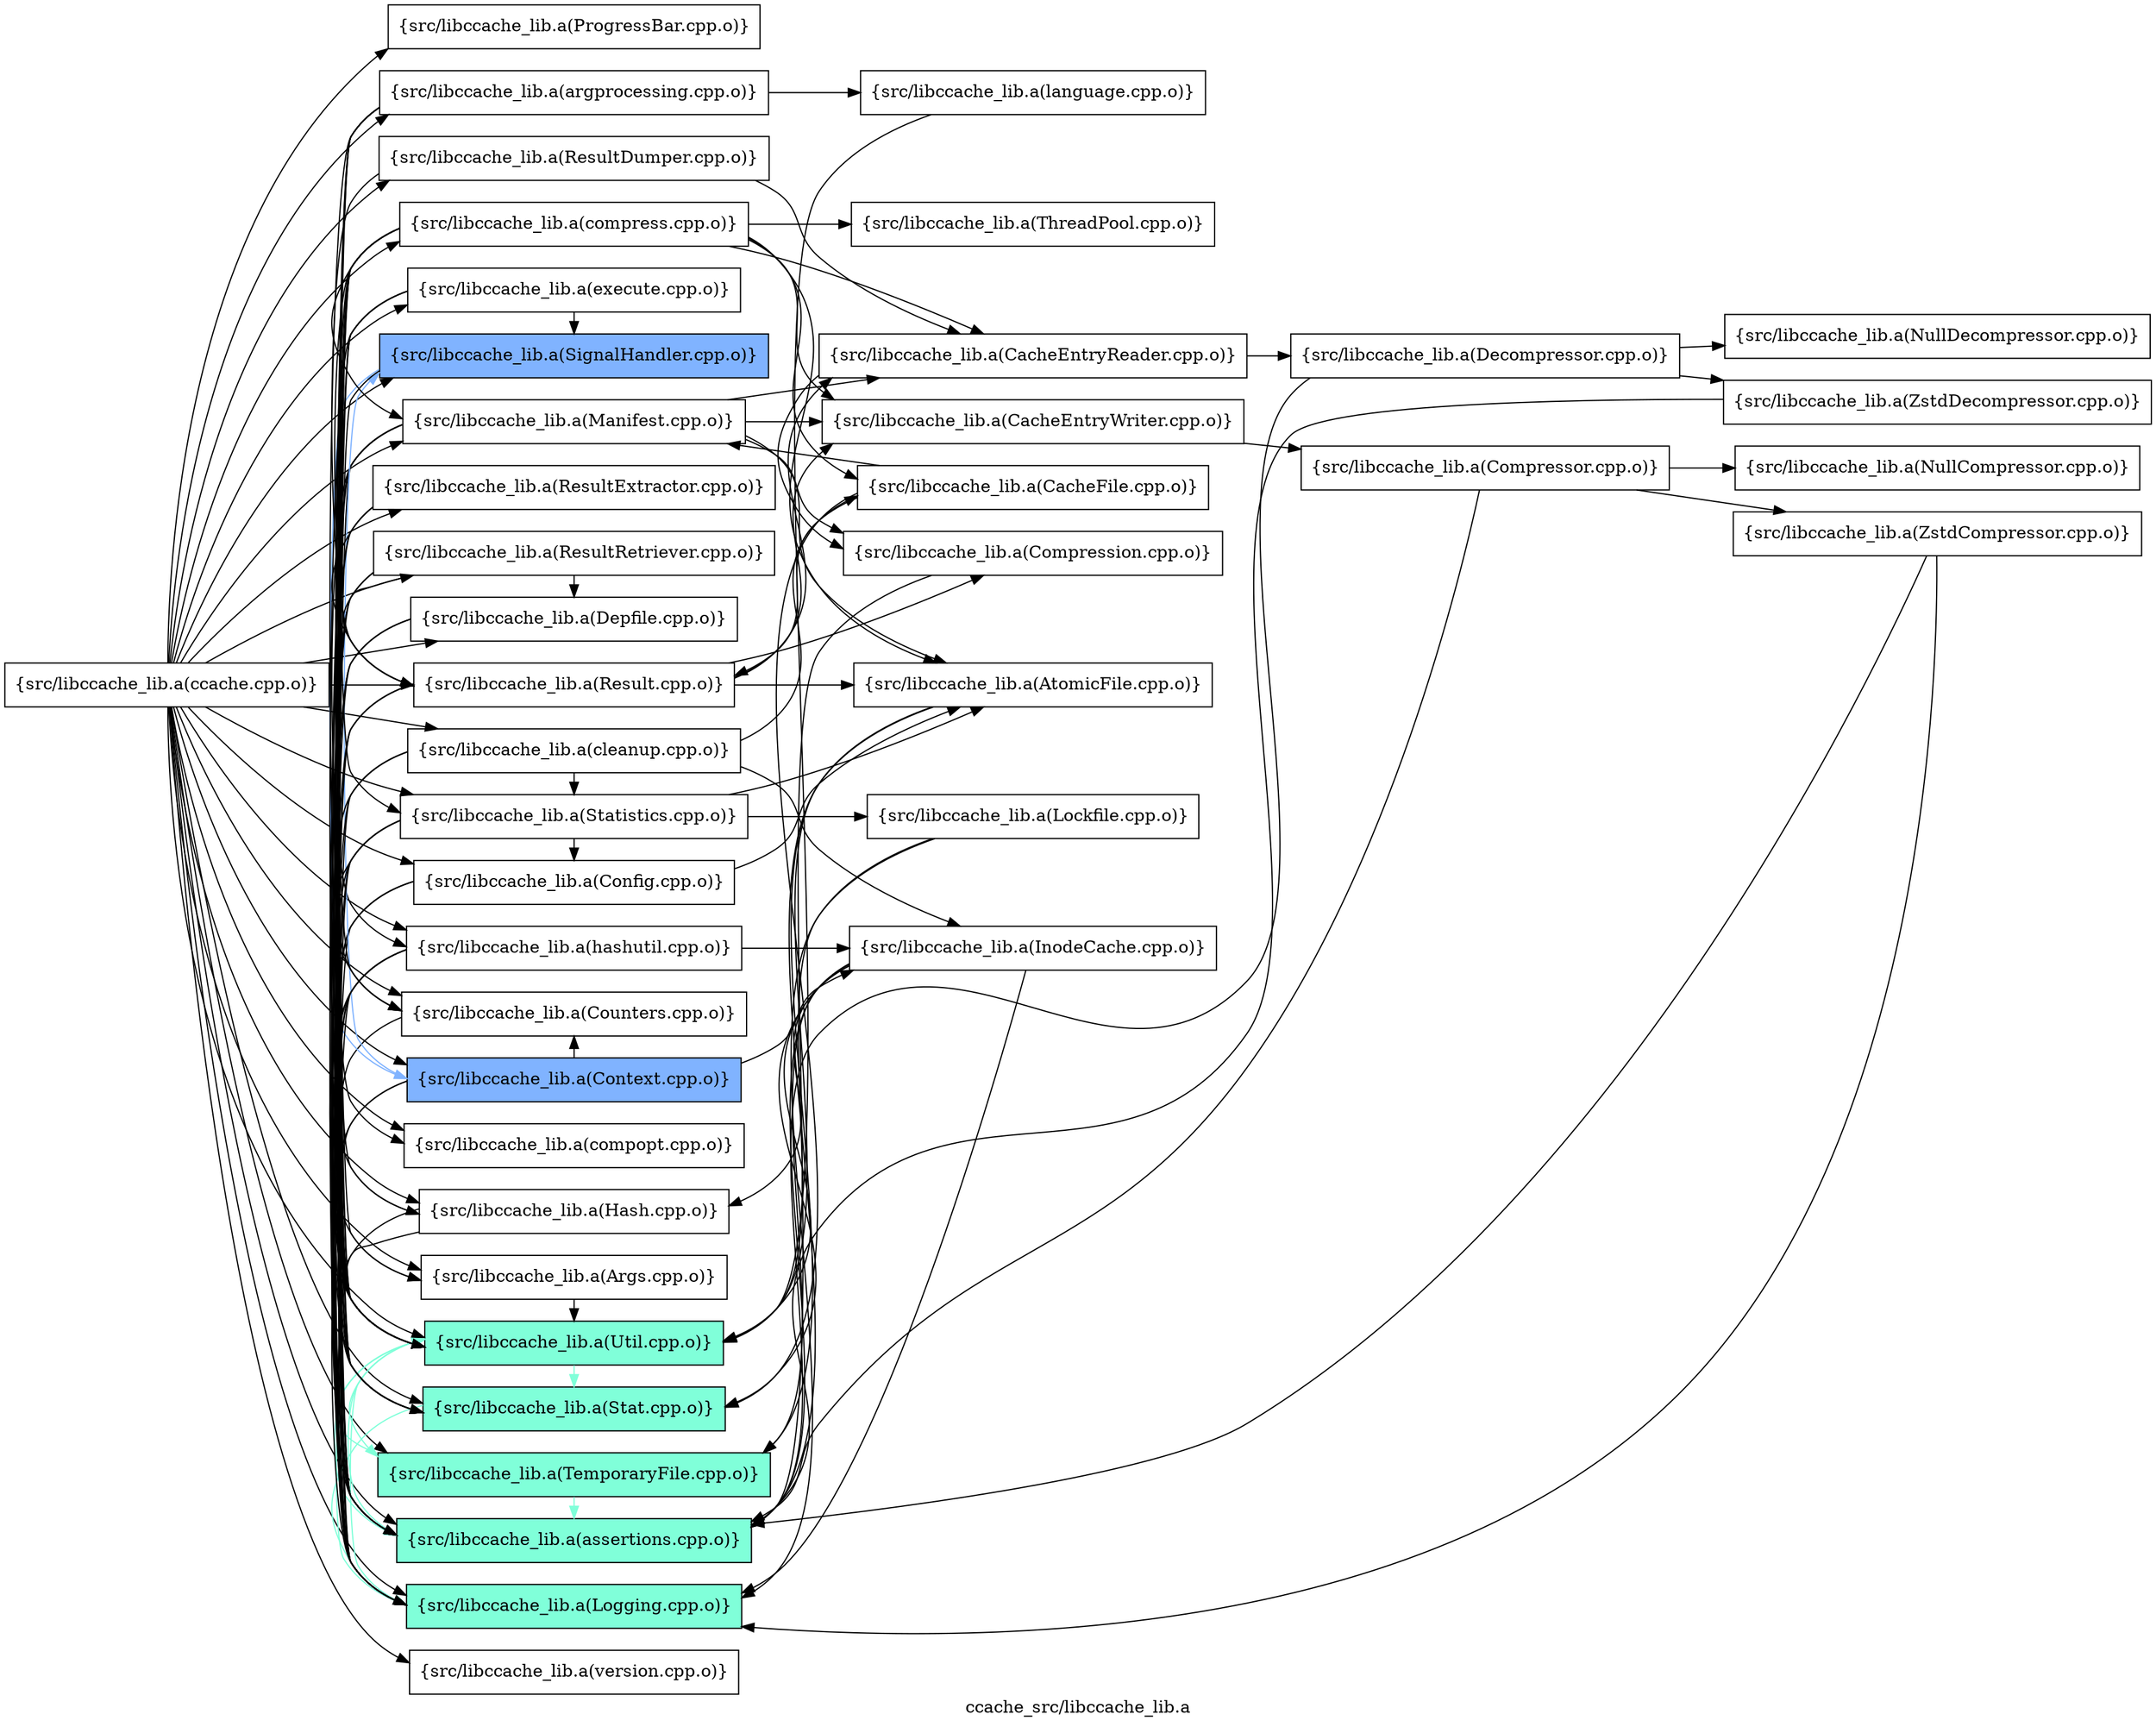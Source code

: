 digraph "ccache_src/libccache_lib.a" {
	label="ccache_src/libccache_lib.a";
	rankdir=LR;
	{ rank=same; Node0x561b491e2c58;  }
	{ rank=same; Node0x561b491e2208; Node0x561b491e1538; Node0x561b491e12b8; Node0x561b491e1948; Node0x561b491e1b78; Node0x561b491e28e8; Node0x561b491e2668; Node0x561b491e2d98; Node0x561b491e2488; Node0x561b491e35b8; Node0x561b491e18a8; Node0x561b491e1128; Node0x561b491e1d58; Node0x561b491e34c8; Node0x561b491e27f8; Node0x561b491e1b28; Node0x561b491e22a8; Node0x561b491e3108; Node0x561b491e2438; Node0x561b491e2bb8; Node0x561b491e1ee8; Node0x561b491e18f8; Node0x561b491e3428; Node0x561b491e24d8; Node0x561b491e2258; Node0x561b491e1308;  }
	{ rank=same; Node0x561b491e1808; Node0x561b491e1f38; Node0x561b491e2848; Node0x561b491e2f78; Node0x561b491e2de8; Node0x561b491e15d8; Node0x561b491e1588; Node0x561b491e1218; Node0x561b491e31a8;  }
	{ rank=same; Node0x561b491e1cb8; Node0x561b491e1768;  }

	Node0x561b491e2c58 [shape=record,shape=box,group=0,label="{src/libccache_lib.a(ccache.cpp.o)}"];
	Node0x561b491e2c58 -> Node0x561b491e2208;
	Node0x561b491e2c58 -> Node0x561b491e1538;
	Node0x561b491e2c58 -> Node0x561b491e12b8;
	Node0x561b491e2c58 -> Node0x561b491e1948;
	Node0x561b491e2c58 -> Node0x561b491e1b78;
	Node0x561b491e2c58 -> Node0x561b491e28e8;
	Node0x561b491e2c58 -> Node0x561b491e2668;
	Node0x561b491e2c58 -> Node0x561b491e2d98;
	Node0x561b491e2c58 -> Node0x561b491e2488;
	Node0x561b491e2c58 -> Node0x561b491e35b8;
	Node0x561b491e2c58 -> Node0x561b491e18a8;
	Node0x561b491e2c58 -> Node0x561b491e1128;
	Node0x561b491e2c58 -> Node0x561b491e1d58;
	Node0x561b491e2c58 -> Node0x561b491e34c8;
	Node0x561b491e2c58 -> Node0x561b491e27f8;
	Node0x561b491e2c58 -> Node0x561b491e1b28;
	Node0x561b491e2c58 -> Node0x561b491e22a8;
	Node0x561b491e2c58 -> Node0x561b491e3108;
	Node0x561b491e2c58 -> Node0x561b491e2438;
	Node0x561b491e2c58 -> Node0x561b491e2bb8;
	Node0x561b491e2c58 -> Node0x561b491e1ee8;
	Node0x561b491e2c58 -> Node0x561b491e18f8;
	Node0x561b491e2c58 -> Node0x561b491e3428;
	Node0x561b491e2c58 -> Node0x561b491e24d8;
	Node0x561b491e2c58 -> Node0x561b491e2258;
	Node0x561b491e2c58 -> Node0x561b491e1308;
	Node0x561b491e2208 [shape=record,shape=box,group=0,label="{src/libccache_lib.a(ProgressBar.cpp.o)}"];
	Node0x561b491e1538 [shape=record,shape=box,group=0,label="{src/libccache_lib.a(Counters.cpp.o)}"];
	Node0x561b491e1538 -> Node0x561b491e12b8;
	Node0x561b491e12b8 [shape=record,shape=box,group=1,style=filled,fillcolor="0.450000 0.5 1",label="{src/libccache_lib.a(assertions.cpp.o)}"];
	Node0x561b491e12b8 -> Node0x561b491e1948[color="0.450000 0.5 1"];
	Node0x561b491e1948 [shape=record,shape=box,group=1,style=filled,fillcolor="0.450000 0.5 1",label="{src/libccache_lib.a(Util.cpp.o)}"];
	Node0x561b491e1948 -> Node0x561b491e12b8[color="0.450000 0.5 1"];
	Node0x561b491e1948 -> Node0x561b491e1b78[color="0.450000 0.5 1"];
	Node0x561b491e1948 -> Node0x561b491e28e8[color="0.450000 0.5 1"];
	Node0x561b491e1948 -> Node0x561b491e2668[color="0.450000 0.5 1"];
	Node0x561b491e1b78 [shape=record,shape=box,group=1,style=filled,fillcolor="0.450000 0.5 1",label="{src/libccache_lib.a(Stat.cpp.o)}"];
	Node0x561b491e1b78 -> Node0x561b491e28e8[color="0.450000 0.5 1"];
	Node0x561b491e28e8 [shape=record,shape=box,group=1,style=filled,fillcolor="0.450000 0.5 1",label="{src/libccache_lib.a(Logging.cpp.o)}"];
	Node0x561b491e28e8 -> Node0x561b491e1948[color="0.450000 0.5 1"];
	Node0x561b491e2668 [shape=record,shape=box,group=1,style=filled,fillcolor="0.450000 0.5 1",label="{src/libccache_lib.a(TemporaryFile.cpp.o)}"];
	Node0x561b491e2668 -> Node0x561b491e12b8[color="0.450000 0.5 1"];
	Node0x561b491e2668 -> Node0x561b491e1948[color="0.450000 0.5 1"];
	Node0x561b491e2d98 [shape=record,shape=box,group=0,label="{src/libccache_lib.a(Manifest.cpp.o)}"];
	Node0x561b491e2d98 -> Node0x561b491e1948;
	Node0x561b491e2d98 -> Node0x561b491e1b78;
	Node0x561b491e2d98 -> Node0x561b491e28e8;
	Node0x561b491e2d98 -> Node0x561b491e1808;
	Node0x561b491e2d98 -> Node0x561b491e1f38;
	Node0x561b491e2d98 -> Node0x561b491e2848;
	Node0x561b491e2d98 -> Node0x561b491e2f78;
	Node0x561b491e2d98 -> Node0x561b491e2488;
	Node0x561b491e2d98 -> Node0x561b491e2258;
	Node0x561b491e2488 [shape=record,shape=box,group=0,label="{src/libccache_lib.a(Hash.cpp.o)}"];
	Node0x561b491e2488 -> Node0x561b491e1948;
	Node0x561b491e2488 -> Node0x561b491e28e8;
	Node0x561b491e35b8 [shape=record,shape=box,group=0,label="{src/libccache_lib.a(Args.cpp.o)}"];
	Node0x561b491e35b8 -> Node0x561b491e1948;
	Node0x561b491e18a8 [shape=record,shape=box,group=0,label="{src/libccache_lib.a(Config.cpp.o)}"];
	Node0x561b491e18a8 -> Node0x561b491e12b8;
	Node0x561b491e18a8 -> Node0x561b491e1948;
	Node0x561b491e18a8 -> Node0x561b491e1b78;
	Node0x561b491e18a8 -> Node0x561b491e2848;
	Node0x561b491e1128 [shape=record,shape=box,group=2,style=filled,fillcolor="0.600000 0.5 1",label="{src/libccache_lib.a(Context.cpp.o)}"];
	Node0x561b491e1128 -> Node0x561b491e1538;
	Node0x561b491e1128 -> Node0x561b491e1948;
	Node0x561b491e1128 -> Node0x561b491e28e8;
	Node0x561b491e1128 -> Node0x561b491e1d58[color="0.600000 0.5 1"];
	Node0x561b491e1128 -> Node0x561b491e2de8;
	Node0x561b491e1d58 [shape=record,shape=box,group=2,style=filled,fillcolor="0.600000 0.5 1",label="{src/libccache_lib.a(SignalHandler.cpp.o)}"];
	Node0x561b491e1d58 -> Node0x561b491e12b8;
	Node0x561b491e1d58 -> Node0x561b491e1128[color="0.600000 0.5 1"];
	Node0x561b491e34c8 [shape=record,shape=box,group=0,label="{src/libccache_lib.a(Result.cpp.o)}"];
	Node0x561b491e34c8 -> Node0x561b491e1948;
	Node0x561b491e34c8 -> Node0x561b491e1b78;
	Node0x561b491e34c8 -> Node0x561b491e28e8;
	Node0x561b491e34c8 -> Node0x561b491e1808;
	Node0x561b491e34c8 -> Node0x561b491e1f38;
	Node0x561b491e34c8 -> Node0x561b491e2848;
	Node0x561b491e34c8 -> Node0x561b491e2f78;
	Node0x561b491e27f8 [shape=record,shape=box,group=0,label="{src/libccache_lib.a(ResultRetriever.cpp.o)}"];
	Node0x561b491e27f8 -> Node0x561b491e12b8;
	Node0x561b491e27f8 -> Node0x561b491e1948;
	Node0x561b491e27f8 -> Node0x561b491e28e8;
	Node0x561b491e27f8 -> Node0x561b491e34c8;
	Node0x561b491e27f8 -> Node0x561b491e1b28;
	Node0x561b491e1b28 [shape=record,shape=box,group=0,label="{src/libccache_lib.a(Depfile.cpp.o)}"];
	Node0x561b491e1b28 -> Node0x561b491e12b8;
	Node0x561b491e1b28 -> Node0x561b491e1948;
	Node0x561b491e1b28 -> Node0x561b491e28e8;
	Node0x561b491e22a8 [shape=record,shape=box,group=0,label="{src/libccache_lib.a(Statistics.cpp.o)}"];
	Node0x561b491e22a8 -> Node0x561b491e1538;
	Node0x561b491e22a8 -> Node0x561b491e1948;
	Node0x561b491e22a8 -> Node0x561b491e1b78;
	Node0x561b491e22a8 -> Node0x561b491e28e8;
	Node0x561b491e22a8 -> Node0x561b491e2848;
	Node0x561b491e22a8 -> Node0x561b491e18a8;
	Node0x561b491e22a8 -> Node0x561b491e15d8;
	Node0x561b491e3108 [shape=record,shape=box,group=0,label="{src/libccache_lib.a(ResultDumper.cpp.o)}"];
	Node0x561b491e3108 -> Node0x561b491e1808;
	Node0x561b491e3108 -> Node0x561b491e34c8;
	Node0x561b491e2438 [shape=record,shape=box,group=0,label="{src/libccache_lib.a(ResultExtractor.cpp.o)}"];
	Node0x561b491e2438 -> Node0x561b491e12b8;
	Node0x561b491e2438 -> Node0x561b491e1948;
	Node0x561b491e2438 -> Node0x561b491e34c8;
	Node0x561b491e2bb8 [shape=record,shape=box,group=0,label="{src/libccache_lib.a(argprocessing.cpp.o)}"];
	Node0x561b491e2bb8 -> Node0x561b491e12b8;
	Node0x561b491e2bb8 -> Node0x561b491e1948;
	Node0x561b491e2bb8 -> Node0x561b491e1b78;
	Node0x561b491e2bb8 -> Node0x561b491e28e8;
	Node0x561b491e2bb8 -> Node0x561b491e35b8;
	Node0x561b491e2bb8 -> Node0x561b491e18f8;
	Node0x561b491e2bb8 -> Node0x561b491e1588;
	Node0x561b491e1ee8 [shape=record,shape=box,group=0,label="{src/libccache_lib.a(cleanup.cpp.o)}"];
	Node0x561b491e1ee8 -> Node0x561b491e1538;
	Node0x561b491e1ee8 -> Node0x561b491e1948;
	Node0x561b491e1ee8 -> Node0x561b491e28e8;
	Node0x561b491e1ee8 -> Node0x561b491e22a8;
	Node0x561b491e1ee8 -> Node0x561b491e1218;
	Node0x561b491e1ee8 -> Node0x561b491e2de8;
	Node0x561b491e18f8 [shape=record,shape=box,group=0,label="{src/libccache_lib.a(compopt.cpp.o)}"];
	Node0x561b491e3428 [shape=record,shape=box,group=0,label="{src/libccache_lib.a(compress.cpp.o)}"];
	Node0x561b491e3428 -> Node0x561b491e1538;
	Node0x561b491e3428 -> Node0x561b491e12b8;
	Node0x561b491e3428 -> Node0x561b491e1948;
	Node0x561b491e3428 -> Node0x561b491e1b78;
	Node0x561b491e3428 -> Node0x561b491e28e8;
	Node0x561b491e3428 -> Node0x561b491e2d98;
	Node0x561b491e3428 -> Node0x561b491e1808;
	Node0x561b491e3428 -> Node0x561b491e2848;
	Node0x561b491e3428 -> Node0x561b491e2f78;
	Node0x561b491e3428 -> Node0x561b491e34c8;
	Node0x561b491e3428 -> Node0x561b491e22a8;
	Node0x561b491e3428 -> Node0x561b491e1218;
	Node0x561b491e3428 -> Node0x561b491e31a8;
	Node0x561b491e24d8 [shape=record,shape=box,group=0,label="{src/libccache_lib.a(execute.cpp.o)}"];
	Node0x561b491e24d8 -> Node0x561b491e12b8;
	Node0x561b491e24d8 -> Node0x561b491e1948;
	Node0x561b491e24d8 -> Node0x561b491e1b78;
	Node0x561b491e24d8 -> Node0x561b491e28e8;
	Node0x561b491e24d8 -> Node0x561b491e1d58;
	Node0x561b491e2258 [shape=record,shape=box,group=0,label="{src/libccache_lib.a(hashutil.cpp.o)}"];
	Node0x561b491e2258 -> Node0x561b491e1948;
	Node0x561b491e2258 -> Node0x561b491e1b78;
	Node0x561b491e2258 -> Node0x561b491e28e8;
	Node0x561b491e2258 -> Node0x561b491e2488;
	Node0x561b491e2258 -> Node0x561b491e35b8;
	Node0x561b491e2258 -> Node0x561b491e2de8;
	Node0x561b491e1308 [shape=record,shape=box,group=0,label="{src/libccache_lib.a(version.cpp.o)}"];
	Node0x561b491e1808 [shape=record,shape=box,group=0,label="{src/libccache_lib.a(CacheEntryReader.cpp.o)}"];
	Node0x561b491e1808 -> Node0x561b491e1f38;
	Node0x561b491e1808 -> Node0x561b491e1cb8;
	Node0x561b491e1f38 [shape=record,shape=box,group=0,label="{src/libccache_lib.a(Compression.cpp.o)}"];
	Node0x561b491e1f38 -> Node0x561b491e12b8;
	Node0x561b491e2848 [shape=record,shape=box,group=0,label="{src/libccache_lib.a(AtomicFile.cpp.o)}"];
	Node0x561b491e2848 -> Node0x561b491e12b8;
	Node0x561b491e2848 -> Node0x561b491e1948;
	Node0x561b491e2848 -> Node0x561b491e2668;
	Node0x561b491e2f78 [shape=record,shape=box,group=0,label="{src/libccache_lib.a(CacheEntryWriter.cpp.o)}"];
	Node0x561b491e2f78 -> Node0x561b491e1768;
	Node0x561b491e1cb8 [shape=record,shape=box,group=0,label="{src/libccache_lib.a(Decompressor.cpp.o)}"];
	Node0x561b491e1cb8 -> Node0x561b491e12b8;
	Node0x561b491e1cb8 -> Node0x561b491e2528;
	Node0x561b491e1cb8 -> Node0x561b491e3658;
	Node0x561b491e2528 [shape=record,shape=box,group=0,label="{src/libccache_lib.a(ZstdDecompressor.cpp.o)}"];
	Node0x561b491e2528 -> Node0x561b491e12b8;
	Node0x561b491e3658 [shape=record,shape=box,group=0,label="{src/libccache_lib.a(NullDecompressor.cpp.o)}"];
	Node0x561b491e1768 [shape=record,shape=box,group=0,label="{src/libccache_lib.a(Compressor.cpp.o)}"];
	Node0x561b491e1768 -> Node0x561b491e12b8;
	Node0x561b491e1768 -> Node0x561b491e1e98;
	Node0x561b491e1768 -> Node0x561b491e1c18;
	Node0x561b491e1e98 [shape=record,shape=box,group=0,label="{src/libccache_lib.a(ZstdCompressor.cpp.o)}"];
	Node0x561b491e1e98 -> Node0x561b491e12b8;
	Node0x561b491e1e98 -> Node0x561b491e28e8;
	Node0x561b491e1c18 [shape=record,shape=box,group=0,label="{src/libccache_lib.a(NullCompressor.cpp.o)}"];
	Node0x561b491e2de8 [shape=record,shape=box,group=0,label="{src/libccache_lib.a(InodeCache.cpp.o)}"];
	Node0x561b491e2de8 -> Node0x561b491e12b8;
	Node0x561b491e2de8 -> Node0x561b491e1948;
	Node0x561b491e2de8 -> Node0x561b491e1b78;
	Node0x561b491e2de8 -> Node0x561b491e28e8;
	Node0x561b491e2de8 -> Node0x561b491e2668;
	Node0x561b491e2de8 -> Node0x561b491e2488;
	Node0x561b491e15d8 [shape=record,shape=box,group=0,label="{src/libccache_lib.a(Lockfile.cpp.o)}"];
	Node0x561b491e15d8 -> Node0x561b491e1948;
	Node0x561b491e15d8 -> Node0x561b491e28e8;
	Node0x561b491e1588 [shape=record,shape=box,group=0,label="{src/libccache_lib.a(language.cpp.o)}"];
	Node0x561b491e1588 -> Node0x561b491e1948;
	Node0x561b491e1218 [shape=record,shape=box,group=0,label="{src/libccache_lib.a(CacheFile.cpp.o)}"];
	Node0x561b491e1218 -> Node0x561b491e1b78;
	Node0x561b491e1218 -> Node0x561b491e2d98;
	Node0x561b491e1218 -> Node0x561b491e34c8;
	Node0x561b491e31a8 [shape=record,shape=box,group=0,label="{src/libccache_lib.a(ThreadPool.cpp.o)}"];
}
